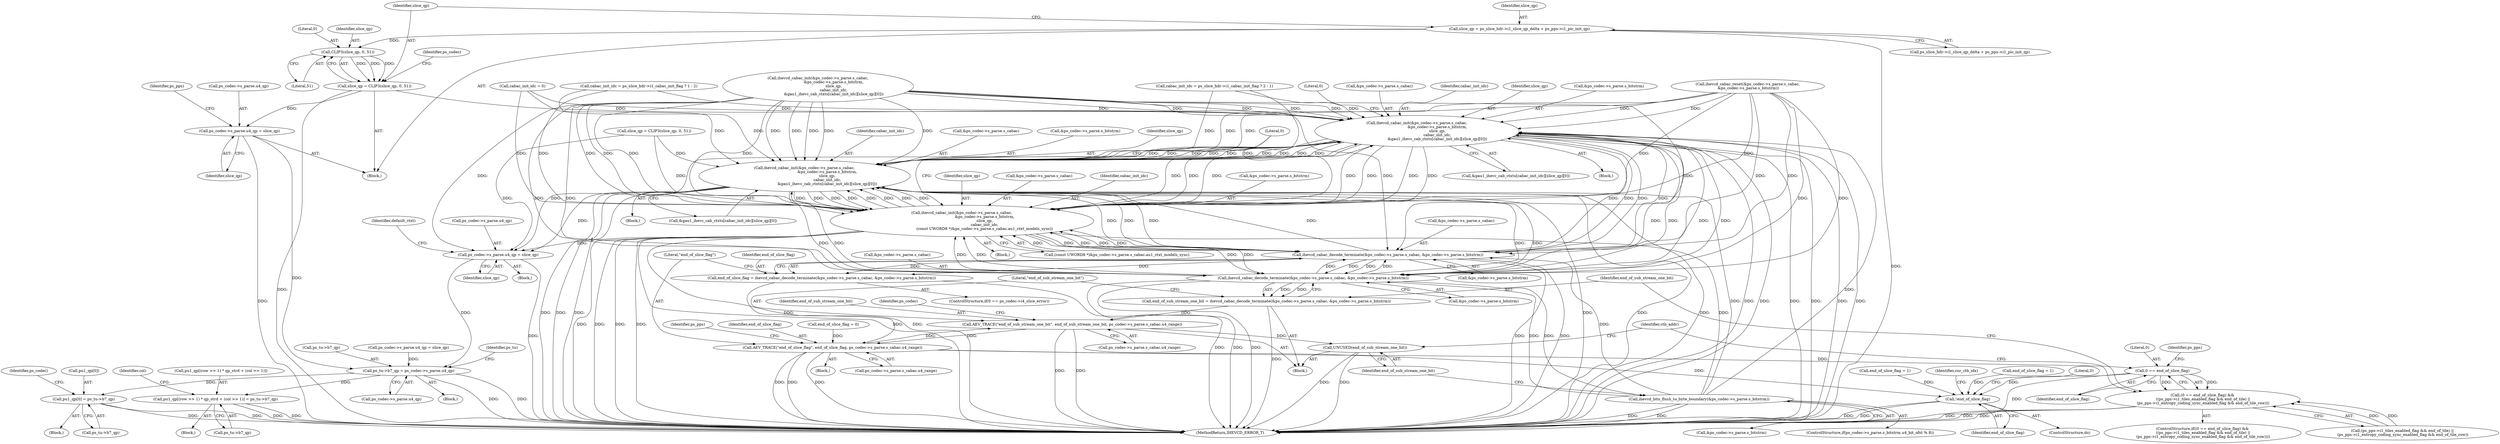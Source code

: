 digraph "0_Android_bcfc7124f6ef9f1ec128fb2e90de774a5b33d199_0@integer" {
"1001108" [label="(Call,slice_qp = ps_slice_hdr->i1_slice_qp_delta + ps_pps->i1_pic_init_qp)"];
"1001119" [label="(Call,CLIP3(slice_qp, 0, 51))"];
"1001117" [label="(Call,slice_qp = CLIP3(slice_qp, 0, 51))"];
"1001123" [label="(Call,ps_codec->s_parse.u4_qp = slice_qp)"];
"1001767" [label="(Call,ps_tu->b7_qp = ps_codec->s_parse.u4_qp)"];
"1002729" [label="(Call,pu1_qp[0] = ps_tu->b7_qp)"];
"1002817" [label="(Call,pu1_qp[(row >> 1) * qp_strd + (col >> 1)] = ps_tu->b7_qp)"];
"1001268" [label="(Call,ihevcd_cabac_init(&ps_codec->s_parse.s_cabac,\n                                  &ps_codec->s_parse.s_bitstrm,\n                                  slice_qp,\n                                  cabac_init_idc,\n                                  &gau1_ihevc_cab_ctxts[cabac_init_idc][slice_qp][0]))"];
"1001507" [label="(Call,ps_codec->s_parse.u4_qp = slice_qp)"];
"1001517" [label="(Call,ihevcd_cabac_init(&ps_codec->s_parse.s_cabac,\n                                      &ps_codec->s_parse.s_bitstrm,\n                                      slice_qp,\n                                      cabac_init_idc,\n                                      &gau1_ihevc_cab_ctxts[cabac_init_idc][slice_qp][0]))"];
"1001542" [label="(Call,ihevcd_cabac_init(&ps_codec->s_parse.s_cabac,\n                                      &ps_codec->s_parse.s_bitstrm,\n                                      slice_qp,\n                                      cabac_init_idc,\n                                      (const UWORD8 *)&ps_codec->s_parse.s_cabac.au1_ctxt_models_sync))"];
"1001908" [label="(Call,ihevcd_cabac_decode_terminate(&ps_codec->s_parse.s_cabac, &ps_codec->s_parse.s_bitstrm))"];
"1001906" [label="(Call,end_of_slice_flag = ihevcd_cabac_decode_terminate(&ps_codec->s_parse.s_cabac, &ps_codec->s_parse.s_bitstrm))"];
"1001925" [label="(Call,AEV_TRACE(\"end_of_slice_flag\", end_of_slice_flag, ps_codec->s_parse.s_cabac.u4_range))"];
"1002032" [label="(Call,0 == end_of_slice_flag)"];
"1002031" [label="(Call,(0 == end_of_slice_flag) &&\n ((ps_pps->i1_tiles_enabled_flag && end_of_tile) ||\n (ps_pps->i1_entropy_coding_sync_enabled_flag && end_of_tile_row)))"];
"1004686" [label="(Call,!end_of_slice_flag)"];
"1002063" [label="(Call,AEV_TRACE(\"end_of_sub_stream_one_bit\", end_of_sub_stream_one_bit, ps_codec->s_parse.s_cabac.u4_range))"];
"1002090" [label="(Call,UNUSED(end_of_sub_stream_one_bit))"];
"1002050" [label="(Call,ihevcd_cabac_decode_terminate(&ps_codec->s_parse.s_cabac, &ps_codec->s_parse.s_bitstrm))"];
"1002048" [label="(Call,end_of_sub_stream_one_bit = ihevcd_cabac_decode_terminate(&ps_codec->s_parse.s_cabac, &ps_codec->s_parse.s_bitstrm))"];
"1002083" [label="(Call,ihevcd_bits_flush_to_byte_boundary(&ps_codec->s_parse.s_bitstrm))"];
"1001907" [label="(Identifier,end_of_slice_flag)"];
"1001283" [label="(Call,&gau1_ihevc_cab_ctxts[cabac_init_idc][slice_qp][0])"];
"1001938" [label="(Identifier,ps_pps)"];
"1001516" [label="(Block,)"];
"1001768" [label="(Call,ps_tu->b7_qp)"];
"1001293" [label="(Literal,0)"];
"1001269" [label="(Call,&ps_codec->s_parse.s_cabac)"];
"1001767" [label="(Call,ps_tu->b7_qp = ps_codec->s_parse.u4_qp)"];
"1002090" [label="(Call,UNUSED(end_of_sub_stream_one_bit))"];
"1002030" [label="(ControlStructure,if((0 == end_of_slice_flag) &&\n ((ps_pps->i1_tiles_enabled_flag && end_of_tile) ||\n (ps_pps->i1_entropy_coding_sync_enabled_flag && end_of_tile_row))))"];
"1001927" [label="(Identifier,end_of_slice_flag)"];
"1000858" [label="(Call,slice_qp = CLIP3(slice_qp, 0, 51))"];
"1002065" [label="(Identifier,end_of_sub_stream_one_bit)"];
"1001555" [label="(Identifier,slice_qp)"];
"1000831" [label="(Call,cabac_init_idc = ps_slice_hdr->i1_cabac_init_flag ? 2 : 1)"];
"1002814" [label="(Identifier,col)"];
"1002049" [label="(Identifier,end_of_sub_stream_one_bit)"];
"1001541" [label="(Block,)"];
"1002051" [label="(Call,&ps_codec->s_parse.s_cabac)"];
"1002064" [label="(Literal,\"end_of_sub_stream_one_bit\")"];
"1001542" [label="(Call,ihevcd_cabac_init(&ps_codec->s_parse.s_cabac,\n                                      &ps_codec->s_parse.s_bitstrm,\n                                      slice_qp,\n                                      cabac_init_idc,\n                                      (const UWORD8 *)&ps_codec->s_parse.s_cabac.au1_ctxt_models_sync))"];
"1000943" [label="(Call,ihevcd_cabac_reset(&ps_codec->s_parse.s_cabac,\n &ps_codec->s_parse.s_bitstrm))"];
"1001771" [label="(Call,ps_codec->s_parse.u4_qp)"];
"1001517" [label="(Call,ihevcd_cabac_init(&ps_codec->s_parse.s_cabac,\n                                      &ps_codec->s_parse.s_bitstrm,\n                                      slice_qp,\n                                      cabac_init_idc,\n                                      &gau1_ihevc_cab_ctxts[cabac_init_idc][slice_qp][0]))"];
"1001117" [label="(Call,slice_qp = CLIP3(slice_qp, 0, 51))"];
"1001477" [label="(Block,)"];
"1001118" [label="(Identifier,slice_qp)"];
"1002038" [label="(Identifier,ps_pps)"];
"1000893" [label="(Call,ps_codec->s_parse.u4_qp = slice_qp)"];
"1001122" [label="(Literal,51)"];
"1001906" [label="(Call,end_of_slice_flag = ihevcd_cabac_decode_terminate(&ps_codec->s_parse.s_cabac, &ps_codec->s_parse.s_bitstrm))"];
"1001123" [label="(Call,ps_codec->s_parse.u4_qp = slice_qp)"];
"1000820" [label="(Call,cabac_init_idc = 0)"];
"1002729" [label="(Call,pu1_qp[0] = ps_tu->b7_qp)"];
"1001282" [label="(Identifier,cabac_init_idc)"];
"1001513" [label="(Identifier,slice_qp)"];
"1002073" [label="(ControlStructure,if(ps_codec->s_parse.s_bitstrm.u4_bit_ofst % 8))"];
"1002046" [label="(Block,)"];
"1002817" [label="(Call,pu1_qp[(row >> 1) * qp_strd + (col >> 1)] = ps_tu->b7_qp)"];
"1002031" [label="(Call,(0 == end_of_slice_flag) &&\n ((ps_pps->i1_tiles_enabled_flag && end_of_tile) ||\n (ps_pps->i1_entropy_coding_sync_enabled_flag && end_of_tile_row)))"];
"1000999" [label="(ControlStructure,do)"];
"1001507" [label="(Call,ps_codec->s_parse.u4_qp = slice_qp)"];
"1001543" [label="(Call,&ps_codec->s_parse.s_cabac)"];
"1001109" [label="(Identifier,slice_qp)"];
"1002733" [label="(Call,ps_tu->b7_qp)"];
"1001556" [label="(Identifier,cabac_init_idc)"];
"1001004" [label="(Identifier,cur_ctb_idx)"];
"1002829" [label="(Call,ps_tu->b7_qp)"];
"1001129" [label="(Identifier,slice_qp)"];
"1001569" [label="(Literal,0)"];
"1005079" [label="(MethodReturn,IHEVCD_ERROR_T)"];
"1002091" [label="(Identifier,end_of_sub_stream_one_bit)"];
"1001515" [label="(Identifier,default_ctxt)"];
"1001110" [label="(Call,ps_slice_hdr->i1_slice_qp_delta + ps_pps->i1_pic_init_qp)"];
"1001557" [label="(Call,(const UWORD8 *)&ps_codec->s_parse.s_cabac.au1_ctxt_models_sync)"];
"1001281" [label="(Identifier,slice_qp)"];
"1004687" [label="(Identifier,end_of_slice_flag)"];
"1002048" [label="(Call,end_of_sub_stream_one_bit = ihevcd_cabac_decode_terminate(&ps_codec->s_parse.s_cabac, &ps_codec->s_parse.s_bitstrm))"];
"1001908" [label="(Call,ihevcd_cabac_decode_terminate(&ps_codec->s_parse.s_cabac, &ps_codec->s_parse.s_bitstrm))"];
"1001531" [label="(Identifier,cabac_init_idc)"];
"1002078" [label="(Identifier,ps_codec)"];
"1001120" [label="(Identifier,slice_qp)"];
"1001121" [label="(Literal,0)"];
"1001900" [label="(ControlStructure,if(0 == ps_codec->i4_slice_error))"];
"1002035" [label="(Call,(ps_pps->i1_tiles_enabled_flag && end_of_tile) ||\n (ps_pps->i1_entropy_coding_sync_enabled_flag && end_of_tile_row))"];
"1002730" [label="(Call,pu1_qp[0])"];
"1001711" [label="(Block,)"];
"1001549" [label="(Call,&ps_codec->s_parse.s_bitstrm)"];
"1002050" [label="(Call,ihevcd_cabac_decode_terminate(&ps_codec->s_parse.s_cabac, &ps_codec->s_parse.s_bitstrm))"];
"1002083" [label="(Call,ihevcd_bits_flush_to_byte_boundary(&ps_codec->s_parse.s_bitstrm))"];
"1002095" [label="(Identifier,ctb_addr)"];
"1001778" [label="(Identifier,ps_tu)"];
"1002066" [label="(Call,ps_codec->s_parse.s_cabac.u4_range)"];
"1001275" [label="(Call,&ps_codec->s_parse.s_bitstrm)"];
"1001508" [label="(Call,ps_codec->s_parse.u4_qp)"];
"1000841" [label="(Call,cabac_init_idc = ps_slice_hdr->i1_cabac_init_flag ? 1 : 2)"];
"1001126" [label="(Identifier,ps_codec)"];
"1001928" [label="(Call,ps_codec->s_parse.s_cabac.u4_range)"];
"1002728" [label="(Block,)"];
"1001131" [label="(Identifier,ps_pps)"];
"1001119" [label="(Call,CLIP3(slice_qp, 0, 51))"];
"1001926" [label="(Literal,\"end_of_slice_flag\")"];
"1004680" [label="(Call,end_of_slice_flag = 1)"];
"1002816" [label="(Block,)"];
"1001925" [label="(Call,AEV_TRACE(\"end_of_slice_flag\", end_of_slice_flag, ps_codec->s_parse.s_cabac.u4_range))"];
"1002057" [label="(Call,&ps_codec->s_parse.s_bitstrm)"];
"1002034" [label="(Identifier,end_of_slice_flag)"];
"1004690" [label="(Literal,0)"];
"1001268" [label="(Call,ihevcd_cabac_init(&ps_codec->s_parse.s_cabac,\n                                  &ps_codec->s_parse.s_bitstrm,\n                                  slice_qp,\n                                  cabac_init_idc,\n                                  &gau1_ihevc_cab_ctxts[cabac_init_idc][slice_qp][0]))"];
"1001108" [label="(Call,slice_qp = ps_slice_hdr->i1_slice_qp_delta + ps_pps->i1_pic_init_qp)"];
"1002033" [label="(Literal,0)"];
"1002084" [label="(Call,&ps_codec->s_parse.s_bitstrm)"];
"1001518" [label="(Call,&ps_codec->s_parse.s_cabac)"];
"1002818" [label="(Call,pu1_qp[(row >> 1) * qp_strd + (col >> 1)])"];
"1004603" [label="(Call,end_of_slice_flag = 1)"];
"1001524" [label="(Call,&ps_codec->s_parse.s_bitstrm)"];
"1001530" [label="(Identifier,slice_qp)"];
"1001532" [label="(Call,&gau1_ihevc_cab_ctxts[cabac_init_idc][slice_qp][0])"];
"1004686" [label="(Call,!end_of_slice_flag)"];
"1000976" [label="(Call,ihevcd_cabac_init(&ps_codec->s_parse.s_cabac,\n                          &ps_codec->s_parse.s_bitstrm,\n                          slice_qp,\n                          cabac_init_idc,\n                          &gau1_ihevc_cab_ctxts[cabac_init_idc][slice_qp][0]))"];
"1002032" [label="(Call,0 == end_of_slice_flag)"];
"1001909" [label="(Call,&ps_codec->s_parse.s_cabac)"];
"1001267" [label="(Block,)"];
"1001124" [label="(Call,ps_codec->s_parse.u4_qp)"];
"1001107" [label="(Block,)"];
"1001922" [label="(Call,end_of_slice_flag = 0)"];
"1002835" [label="(Identifier,ps_codec)"];
"1001000" [label="(Block,)"];
"1002063" [label="(Call,AEV_TRACE(\"end_of_sub_stream_one_bit\", end_of_sub_stream_one_bit, ps_codec->s_parse.s_cabac.u4_range))"];
"1001915" [label="(Call,&ps_codec->s_parse.s_bitstrm)"];
"1001108" -> "1001107"  [label="AST: "];
"1001108" -> "1001110"  [label="CFG: "];
"1001109" -> "1001108"  [label="AST: "];
"1001110" -> "1001108"  [label="AST: "];
"1001118" -> "1001108"  [label="CFG: "];
"1001108" -> "1005079"  [label="DDG: "];
"1001108" -> "1001119"  [label="DDG: "];
"1001119" -> "1001117"  [label="AST: "];
"1001119" -> "1001122"  [label="CFG: "];
"1001120" -> "1001119"  [label="AST: "];
"1001121" -> "1001119"  [label="AST: "];
"1001122" -> "1001119"  [label="AST: "];
"1001117" -> "1001119"  [label="CFG: "];
"1001119" -> "1001117"  [label="DDG: "];
"1001119" -> "1001117"  [label="DDG: "];
"1001119" -> "1001117"  [label="DDG: "];
"1001117" -> "1001107"  [label="AST: "];
"1001118" -> "1001117"  [label="AST: "];
"1001126" -> "1001117"  [label="CFG: "];
"1001117" -> "1005079"  [label="DDG: "];
"1001117" -> "1001123"  [label="DDG: "];
"1001117" -> "1001268"  [label="DDG: "];
"1001123" -> "1001107"  [label="AST: "];
"1001123" -> "1001129"  [label="CFG: "];
"1001124" -> "1001123"  [label="AST: "];
"1001129" -> "1001123"  [label="AST: "];
"1001131" -> "1001123"  [label="CFG: "];
"1001123" -> "1005079"  [label="DDG: "];
"1001123" -> "1001767"  [label="DDG: "];
"1001767" -> "1001711"  [label="AST: "];
"1001767" -> "1001771"  [label="CFG: "];
"1001768" -> "1001767"  [label="AST: "];
"1001771" -> "1001767"  [label="AST: "];
"1001778" -> "1001767"  [label="CFG: "];
"1001767" -> "1005079"  [label="DDG: "];
"1001767" -> "1005079"  [label="DDG: "];
"1000893" -> "1001767"  [label="DDG: "];
"1001507" -> "1001767"  [label="DDG: "];
"1001767" -> "1002729"  [label="DDG: "];
"1001767" -> "1002817"  [label="DDG: "];
"1002729" -> "1002728"  [label="AST: "];
"1002729" -> "1002733"  [label="CFG: "];
"1002730" -> "1002729"  [label="AST: "];
"1002733" -> "1002729"  [label="AST: "];
"1002835" -> "1002729"  [label="CFG: "];
"1002729" -> "1005079"  [label="DDG: "];
"1002729" -> "1005079"  [label="DDG: "];
"1002817" -> "1002816"  [label="AST: "];
"1002817" -> "1002829"  [label="CFG: "];
"1002818" -> "1002817"  [label="AST: "];
"1002829" -> "1002817"  [label="AST: "];
"1002814" -> "1002817"  [label="CFG: "];
"1002817" -> "1005079"  [label="DDG: "];
"1002817" -> "1005079"  [label="DDG: "];
"1001268" -> "1001267"  [label="AST: "];
"1001268" -> "1001283"  [label="CFG: "];
"1001269" -> "1001268"  [label="AST: "];
"1001275" -> "1001268"  [label="AST: "];
"1001281" -> "1001268"  [label="AST: "];
"1001282" -> "1001268"  [label="AST: "];
"1001283" -> "1001268"  [label="AST: "];
"1001293" -> "1001268"  [label="CFG: "];
"1001268" -> "1005079"  [label="DDG: "];
"1001268" -> "1005079"  [label="DDG: "];
"1001268" -> "1005079"  [label="DDG: "];
"1001268" -> "1005079"  [label="DDG: "];
"1001268" -> "1005079"  [label="DDG: "];
"1001268" -> "1005079"  [label="DDG: "];
"1001908" -> "1001268"  [label="DDG: "];
"1001908" -> "1001268"  [label="DDG: "];
"1001517" -> "1001268"  [label="DDG: "];
"1001517" -> "1001268"  [label="DDG: "];
"1001517" -> "1001268"  [label="DDG: "];
"1001517" -> "1001268"  [label="DDG: "];
"1001542" -> "1001268"  [label="DDG: "];
"1001542" -> "1001268"  [label="DDG: "];
"1001542" -> "1001268"  [label="DDG: "];
"1002050" -> "1001268"  [label="DDG: "];
"1002050" -> "1001268"  [label="DDG: "];
"1000976" -> "1001268"  [label="DDG: "];
"1000976" -> "1001268"  [label="DDG: "];
"1000976" -> "1001268"  [label="DDG: "];
"1000976" -> "1001268"  [label="DDG: "];
"1000943" -> "1001268"  [label="DDG: "];
"1000943" -> "1001268"  [label="DDG: "];
"1002083" -> "1001268"  [label="DDG: "];
"1000820" -> "1001268"  [label="DDG: "];
"1000831" -> "1001268"  [label="DDG: "];
"1000841" -> "1001268"  [label="DDG: "];
"1001268" -> "1001507"  [label="DDG: "];
"1001268" -> "1001517"  [label="DDG: "];
"1001268" -> "1001517"  [label="DDG: "];
"1001268" -> "1001517"  [label="DDG: "];
"1001268" -> "1001517"  [label="DDG: "];
"1001268" -> "1001517"  [label="DDG: "];
"1001268" -> "1001542"  [label="DDG: "];
"1001268" -> "1001542"  [label="DDG: "];
"1001268" -> "1001542"  [label="DDG: "];
"1001268" -> "1001542"  [label="DDG: "];
"1001268" -> "1001908"  [label="DDG: "];
"1001268" -> "1001908"  [label="DDG: "];
"1001268" -> "1002050"  [label="DDG: "];
"1001268" -> "1002050"  [label="DDG: "];
"1001507" -> "1001477"  [label="AST: "];
"1001507" -> "1001513"  [label="CFG: "];
"1001508" -> "1001507"  [label="AST: "];
"1001513" -> "1001507"  [label="AST: "];
"1001515" -> "1001507"  [label="CFG: "];
"1001507" -> "1005079"  [label="DDG: "];
"1001517" -> "1001507"  [label="DDG: "];
"1000976" -> "1001507"  [label="DDG: "];
"1000858" -> "1001507"  [label="DDG: "];
"1001542" -> "1001507"  [label="DDG: "];
"1001517" -> "1001516"  [label="AST: "];
"1001517" -> "1001532"  [label="CFG: "];
"1001518" -> "1001517"  [label="AST: "];
"1001524" -> "1001517"  [label="AST: "];
"1001530" -> "1001517"  [label="AST: "];
"1001531" -> "1001517"  [label="AST: "];
"1001532" -> "1001517"  [label="AST: "];
"1001569" -> "1001517"  [label="CFG: "];
"1001517" -> "1005079"  [label="DDG: "];
"1001517" -> "1005079"  [label="DDG: "];
"1001517" -> "1005079"  [label="DDG: "];
"1001517" -> "1005079"  [label="DDG: "];
"1001517" -> "1005079"  [label="DDG: "];
"1001517" -> "1005079"  [label="DDG: "];
"1001908" -> "1001517"  [label="DDG: "];
"1001908" -> "1001517"  [label="DDG: "];
"1001542" -> "1001517"  [label="DDG: "];
"1001542" -> "1001517"  [label="DDG: "];
"1001542" -> "1001517"  [label="DDG: "];
"1001542" -> "1001517"  [label="DDG: "];
"1002050" -> "1001517"  [label="DDG: "];
"1002050" -> "1001517"  [label="DDG: "];
"1000976" -> "1001517"  [label="DDG: "];
"1000976" -> "1001517"  [label="DDG: "];
"1000976" -> "1001517"  [label="DDG: "];
"1000976" -> "1001517"  [label="DDG: "];
"1000976" -> "1001517"  [label="DDG: "];
"1000943" -> "1001517"  [label="DDG: "];
"1000943" -> "1001517"  [label="DDG: "];
"1002083" -> "1001517"  [label="DDG: "];
"1000858" -> "1001517"  [label="DDG: "];
"1000820" -> "1001517"  [label="DDG: "];
"1000831" -> "1001517"  [label="DDG: "];
"1000841" -> "1001517"  [label="DDG: "];
"1001517" -> "1001542"  [label="DDG: "];
"1001517" -> "1001542"  [label="DDG: "];
"1001517" -> "1001542"  [label="DDG: "];
"1001517" -> "1001542"  [label="DDG: "];
"1001517" -> "1001908"  [label="DDG: "];
"1001517" -> "1001908"  [label="DDG: "];
"1001517" -> "1002050"  [label="DDG: "];
"1001517" -> "1002050"  [label="DDG: "];
"1001542" -> "1001541"  [label="AST: "];
"1001542" -> "1001557"  [label="CFG: "];
"1001543" -> "1001542"  [label="AST: "];
"1001549" -> "1001542"  [label="AST: "];
"1001555" -> "1001542"  [label="AST: "];
"1001556" -> "1001542"  [label="AST: "];
"1001557" -> "1001542"  [label="AST: "];
"1001569" -> "1001542"  [label="CFG: "];
"1001542" -> "1005079"  [label="DDG: "];
"1001542" -> "1005079"  [label="DDG: "];
"1001542" -> "1005079"  [label="DDG: "];
"1001542" -> "1005079"  [label="DDG: "];
"1001542" -> "1005079"  [label="DDG: "];
"1001542" -> "1005079"  [label="DDG: "];
"1001908" -> "1001542"  [label="DDG: "];
"1001908" -> "1001542"  [label="DDG: "];
"1002050" -> "1001542"  [label="DDG: "];
"1002050" -> "1001542"  [label="DDG: "];
"1000976" -> "1001542"  [label="DDG: "];
"1000976" -> "1001542"  [label="DDG: "];
"1000976" -> "1001542"  [label="DDG: "];
"1000976" -> "1001542"  [label="DDG: "];
"1000943" -> "1001542"  [label="DDG: "];
"1000943" -> "1001542"  [label="DDG: "];
"1002083" -> "1001542"  [label="DDG: "];
"1000858" -> "1001542"  [label="DDG: "];
"1000820" -> "1001542"  [label="DDG: "];
"1000831" -> "1001542"  [label="DDG: "];
"1000841" -> "1001542"  [label="DDG: "];
"1001557" -> "1001542"  [label="DDG: "];
"1001542" -> "1001908"  [label="DDG: "];
"1001542" -> "1001908"  [label="DDG: "];
"1001542" -> "1002050"  [label="DDG: "];
"1001542" -> "1002050"  [label="DDG: "];
"1001908" -> "1001906"  [label="AST: "];
"1001908" -> "1001915"  [label="CFG: "];
"1001909" -> "1001908"  [label="AST: "];
"1001915" -> "1001908"  [label="AST: "];
"1001906" -> "1001908"  [label="CFG: "];
"1001908" -> "1005079"  [label="DDG: "];
"1001908" -> "1005079"  [label="DDG: "];
"1001908" -> "1001906"  [label="DDG: "];
"1001908" -> "1001906"  [label="DDG: "];
"1002050" -> "1001908"  [label="DDG: "];
"1002050" -> "1001908"  [label="DDG: "];
"1000976" -> "1001908"  [label="DDG: "];
"1000976" -> "1001908"  [label="DDG: "];
"1000943" -> "1001908"  [label="DDG: "];
"1000943" -> "1001908"  [label="DDG: "];
"1002083" -> "1001908"  [label="DDG: "];
"1001908" -> "1002050"  [label="DDG: "];
"1001908" -> "1002050"  [label="DDG: "];
"1001906" -> "1001900"  [label="AST: "];
"1001907" -> "1001906"  [label="AST: "];
"1001926" -> "1001906"  [label="CFG: "];
"1001906" -> "1005079"  [label="DDG: "];
"1001906" -> "1001925"  [label="DDG: "];
"1001925" -> "1001000"  [label="AST: "];
"1001925" -> "1001928"  [label="CFG: "];
"1001926" -> "1001925"  [label="AST: "];
"1001927" -> "1001925"  [label="AST: "];
"1001928" -> "1001925"  [label="AST: "];
"1001938" -> "1001925"  [label="CFG: "];
"1001925" -> "1005079"  [label="DDG: "];
"1001925" -> "1005079"  [label="DDG: "];
"1001925" -> "1005079"  [label="DDG: "];
"1001922" -> "1001925"  [label="DDG: "];
"1002063" -> "1001925"  [label="DDG: "];
"1001925" -> "1002032"  [label="DDG: "];
"1001925" -> "1002063"  [label="DDG: "];
"1001925" -> "1004686"  [label="DDG: "];
"1002032" -> "1002031"  [label="AST: "];
"1002032" -> "1002034"  [label="CFG: "];
"1002033" -> "1002032"  [label="AST: "];
"1002034" -> "1002032"  [label="AST: "];
"1002038" -> "1002032"  [label="CFG: "];
"1002031" -> "1002032"  [label="CFG: "];
"1002032" -> "1005079"  [label="DDG: "];
"1002032" -> "1002031"  [label="DDG: "];
"1002032" -> "1002031"  [label="DDG: "];
"1002032" -> "1004686"  [label="DDG: "];
"1002031" -> "1002030"  [label="AST: "];
"1002031" -> "1002035"  [label="CFG: "];
"1002035" -> "1002031"  [label="AST: "];
"1002049" -> "1002031"  [label="CFG: "];
"1002095" -> "1002031"  [label="CFG: "];
"1002031" -> "1005079"  [label="DDG: "];
"1002031" -> "1005079"  [label="DDG: "];
"1002031" -> "1005079"  [label="DDG: "];
"1002035" -> "1002031"  [label="DDG: "];
"1002035" -> "1002031"  [label="DDG: "];
"1004686" -> "1000999"  [label="AST: "];
"1004686" -> "1004687"  [label="CFG: "];
"1004687" -> "1004686"  [label="AST: "];
"1001004" -> "1004686"  [label="CFG: "];
"1004690" -> "1004686"  [label="CFG: "];
"1004686" -> "1005079"  [label="DDG: "];
"1004686" -> "1005079"  [label="DDG: "];
"1004603" -> "1004686"  [label="DDG: "];
"1004680" -> "1004686"  [label="DDG: "];
"1002063" -> "1002046"  [label="AST: "];
"1002063" -> "1002066"  [label="CFG: "];
"1002064" -> "1002063"  [label="AST: "];
"1002065" -> "1002063"  [label="AST: "];
"1002066" -> "1002063"  [label="AST: "];
"1002078" -> "1002063"  [label="CFG: "];
"1002063" -> "1005079"  [label="DDG: "];
"1002063" -> "1005079"  [label="DDG: "];
"1002048" -> "1002063"  [label="DDG: "];
"1002063" -> "1002090"  [label="DDG: "];
"1002090" -> "1002046"  [label="AST: "];
"1002090" -> "1002091"  [label="CFG: "];
"1002091" -> "1002090"  [label="AST: "];
"1002095" -> "1002090"  [label="CFG: "];
"1002090" -> "1005079"  [label="DDG: "];
"1002090" -> "1005079"  [label="DDG: "];
"1002050" -> "1002048"  [label="AST: "];
"1002050" -> "1002057"  [label="CFG: "];
"1002051" -> "1002050"  [label="AST: "];
"1002057" -> "1002050"  [label="AST: "];
"1002048" -> "1002050"  [label="CFG: "];
"1002050" -> "1005079"  [label="DDG: "];
"1002050" -> "1005079"  [label="DDG: "];
"1002050" -> "1002048"  [label="DDG: "];
"1002050" -> "1002048"  [label="DDG: "];
"1000976" -> "1002050"  [label="DDG: "];
"1000976" -> "1002050"  [label="DDG: "];
"1000943" -> "1002050"  [label="DDG: "];
"1000943" -> "1002050"  [label="DDG: "];
"1002083" -> "1002050"  [label="DDG: "];
"1002050" -> "1002083"  [label="DDG: "];
"1002048" -> "1002046"  [label="AST: "];
"1002049" -> "1002048"  [label="AST: "];
"1002064" -> "1002048"  [label="CFG: "];
"1002048" -> "1005079"  [label="DDG: "];
"1002083" -> "1002073"  [label="AST: "];
"1002083" -> "1002084"  [label="CFG: "];
"1002084" -> "1002083"  [label="AST: "];
"1002091" -> "1002083"  [label="CFG: "];
"1002083" -> "1005079"  [label="DDG: "];
"1002083" -> "1005079"  [label="DDG: "];
}
